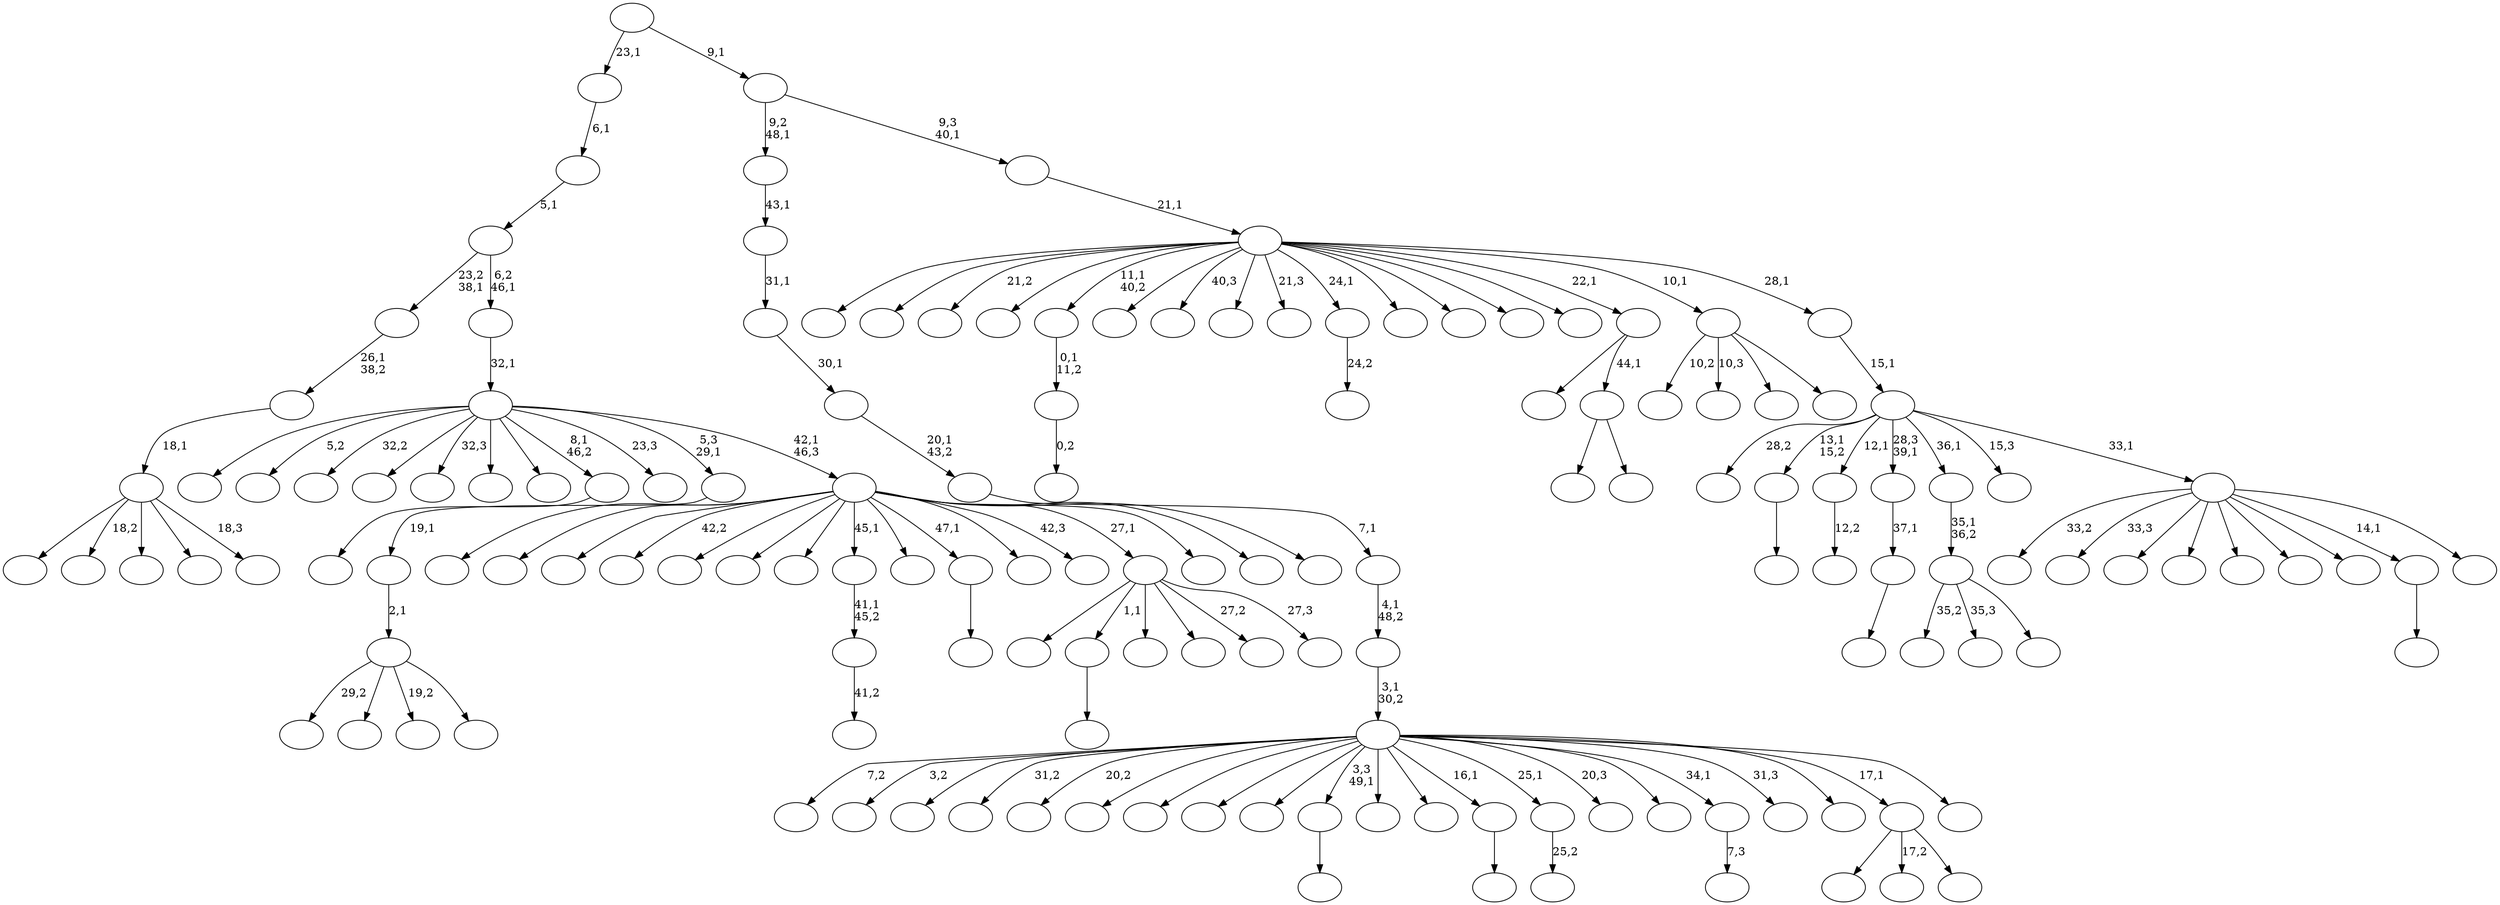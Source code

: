 digraph T {
	150 [label=""]
	149 [label=""]
	148 [label=""]
	147 [label=""]
	146 [label=""]
	145 [label=""]
	144 [label=""]
	143 [label=""]
	142 [label=""]
	141 [label=""]
	140 [label=""]
	139 [label=""]
	138 [label=""]
	137 [label=""]
	136 [label=""]
	135 [label=""]
	134 [label=""]
	133 [label=""]
	132 [label=""]
	131 [label=""]
	130 [label=""]
	129 [label=""]
	128 [label=""]
	127 [label=""]
	126 [label=""]
	125 [label=""]
	124 [label=""]
	123 [label=""]
	122 [label=""]
	121 [label=""]
	120 [label=""]
	119 [label=""]
	118 [label=""]
	117 [label=""]
	116 [label=""]
	115 [label=""]
	114 [label=""]
	113 [label=""]
	112 [label=""]
	111 [label=""]
	110 [label=""]
	109 [label=""]
	108 [label=""]
	107 [label=""]
	106 [label=""]
	105 [label=""]
	104 [label=""]
	103 [label=""]
	102 [label=""]
	101 [label=""]
	100 [label=""]
	99 [label=""]
	98 [label=""]
	97 [label=""]
	96 [label=""]
	95 [label=""]
	94 [label=""]
	93 [label=""]
	92 [label=""]
	91 [label=""]
	90 [label=""]
	89 [label=""]
	88 [label=""]
	87 [label=""]
	86 [label=""]
	85 [label=""]
	84 [label=""]
	83 [label=""]
	82 [label=""]
	81 [label=""]
	80 [label=""]
	79 [label=""]
	78 [label=""]
	77 [label=""]
	76 [label=""]
	75 [label=""]
	74 [label=""]
	73 [label=""]
	72 [label=""]
	71 [label=""]
	70 [label=""]
	69 [label=""]
	68 [label=""]
	67 [label=""]
	66 [label=""]
	65 [label=""]
	64 [label=""]
	63 [label=""]
	62 [label=""]
	61 [label=""]
	60 [label=""]
	59 [label=""]
	58 [label=""]
	57 [label=""]
	56 [label=""]
	55 [label=""]
	54 [label=""]
	53 [label=""]
	52 [label=""]
	51 [label=""]
	50 [label=""]
	49 [label=""]
	48 [label=""]
	47 [label=""]
	46 [label=""]
	45 [label=""]
	44 [label=""]
	43 [label=""]
	42 [label=""]
	41 [label=""]
	40 [label=""]
	39 [label=""]
	38 [label=""]
	37 [label=""]
	36 [label=""]
	35 [label=""]
	34 [label=""]
	33 [label=""]
	32 [label=""]
	31 [label=""]
	30 [label=""]
	29 [label=""]
	28 [label=""]
	27 [label=""]
	26 [label=""]
	25 [label=""]
	24 [label=""]
	23 [label=""]
	22 [label=""]
	21 [label=""]
	20 [label=""]
	19 [label=""]
	18 [label=""]
	17 [label=""]
	16 [label=""]
	15 [label=""]
	14 [label=""]
	13 [label=""]
	12 [label=""]
	11 [label=""]
	10 [label=""]
	9 [label=""]
	8 [label=""]
	7 [label=""]
	6 [label=""]
	5 [label=""]
	4 [label=""]
	3 [label=""]
	2 [label=""]
	1 [label=""]
	0 [label=""]
	138 -> 139 [label=""]
	118 -> 119 [label="0,2"]
	117 -> 118 [label="0,1\n11,2"]
	114 -> 115 [label=""]
	111 -> 112 [label="12,2"]
	109 -> 110 [label=""]
	108 -> 109 [label="37,1"]
	102 -> 103 [label=""]
	100 -> 101 [label="25,2"]
	94 -> 133 [label="35,2"]
	94 -> 128 [label="35,3"]
	94 -> 95 [label=""]
	93 -> 94 [label="35,1\n36,2"]
	89 -> 90 [label="7,3"]
	85 -> 86 [label=""]
	79 -> 80 [label="24,2"]
	74 -> 75 [label=""]
	72 -> 73 [label="41,2"]
	71 -> 72 [label="41,1\n45,2"]
	63 -> 106 [label=""]
	63 -> 92 [label="17,2"]
	63 -> 64 [label=""]
	61 -> 62 [label=""]
	50 -> 130 [label="29,2"]
	50 -> 65 [label=""]
	50 -> 58 [label="19,2"]
	50 -> 51 [label=""]
	49 -> 50 [label="2,1"]
	48 -> 49 [label="19,1"]
	45 -> 126 [label=""]
	45 -> 120 [label="18,2"]
	45 -> 59 [label=""]
	45 -> 47 [label=""]
	45 -> 46 [label="18,3"]
	44 -> 45 [label="18,1"]
	43 -> 44 [label="26,1\n38,2"]
	34 -> 35 [label=""]
	32 -> 40 [label=""]
	32 -> 33 [label=""]
	31 -> 122 [label=""]
	31 -> 32 [label="44,1"]
	29 -> 125 [label=""]
	29 -> 85 [label="1,1"]
	29 -> 84 [label=""]
	29 -> 56 [label=""]
	29 -> 41 [label="27,2"]
	29 -> 30 [label="27,3"]
	25 -> 67 [label="10,2"]
	25 -> 42 [label="10,3"]
	25 -> 27 [label=""]
	25 -> 26 [label=""]
	22 -> 148 [label=""]
	22 -> 145 [label=""]
	22 -> 141 [label=""]
	22 -> 105 [label="42,2"]
	22 -> 104 [label=""]
	22 -> 82 [label=""]
	22 -> 76 [label=""]
	22 -> 71 [label="45,1"]
	22 -> 69 [label=""]
	22 -> 61 [label="47,1"]
	22 -> 54 [label=""]
	22 -> 36 [label="42,3"]
	22 -> 29 [label="27,1"]
	22 -> 28 [label=""]
	22 -> 24 [label=""]
	22 -> 23 [label=""]
	21 -> 144 [label=""]
	21 -> 131 [label="5,2"]
	21 -> 127 [label="32,2"]
	21 -> 123 [label=""]
	21 -> 98 [label="32,3"]
	21 -> 88 [label=""]
	21 -> 87 [label=""]
	21 -> 74 [label="8,1\n46,2"]
	21 -> 70 [label="23,3"]
	21 -> 48 [label="5,3\n29,1"]
	21 -> 22 [label="42,1\n46,3"]
	20 -> 21 [label="32,1"]
	19 -> 43 [label="23,2\n38,1"]
	19 -> 20 [label="6,2\n46,1"]
	18 -> 19 [label="5,1"]
	17 -> 18 [label="6,1"]
	15 -> 150 [label="7,2"]
	15 -> 149 [label="3,2"]
	15 -> 140 [label=""]
	15 -> 137 [label="31,2"]
	15 -> 135 [label="20,2"]
	15 -> 134 [label=""]
	15 -> 132 [label=""]
	15 -> 129 [label=""]
	15 -> 124 [label=""]
	15 -> 114 [label="3,3\n49,1"]
	15 -> 113 [label=""]
	15 -> 107 [label=""]
	15 -> 102 [label="16,1"]
	15 -> 100 [label="25,1"]
	15 -> 99 [label="20,3"]
	15 -> 91 [label=""]
	15 -> 89 [label="34,1"]
	15 -> 83 [label="31,3"]
	15 -> 78 [label=""]
	15 -> 63 [label="17,1"]
	15 -> 16 [label=""]
	14 -> 15 [label="3,1\n30,2"]
	13 -> 14 [label="4,1\n48,2"]
	12 -> 13 [label="7,1"]
	11 -> 12 [label="20,1\n43,2"]
	10 -> 11 [label="30,1"]
	9 -> 10 [label="31,1"]
	8 -> 9 [label="43,1"]
	6 -> 142 [label="33,2"]
	6 -> 68 [label="33,3"]
	6 -> 57 [label=""]
	6 -> 55 [label=""]
	6 -> 53 [label=""]
	6 -> 39 [label=""]
	6 -> 38 [label=""]
	6 -> 34 [label="14,1"]
	6 -> 7 [label=""]
	5 -> 147 [label="28,2"]
	5 -> 138 [label="13,1\n15,2"]
	5 -> 111 [label="12,1"]
	5 -> 108 [label="28,3\n39,1"]
	5 -> 93 [label="36,1"]
	5 -> 37 [label="15,3"]
	5 -> 6 [label="33,1"]
	4 -> 5 [label="15,1"]
	3 -> 146 [label=""]
	3 -> 143 [label=""]
	3 -> 136 [label="21,2"]
	3 -> 121 [label=""]
	3 -> 117 [label="11,1\n40,2"]
	3 -> 116 [label=""]
	3 -> 97 [label="40,3"]
	3 -> 96 [label=""]
	3 -> 81 [label="21,3"]
	3 -> 79 [label="24,1"]
	3 -> 77 [label=""]
	3 -> 66 [label=""]
	3 -> 60 [label=""]
	3 -> 52 [label=""]
	3 -> 31 [label="22,1"]
	3 -> 25 [label="10,1"]
	3 -> 4 [label="28,1"]
	2 -> 3 [label="21,1"]
	1 -> 8 [label="9,2\n48,1"]
	1 -> 2 [label="9,3\n40,1"]
	0 -> 17 [label="23,1"]
	0 -> 1 [label="9,1"]
}
